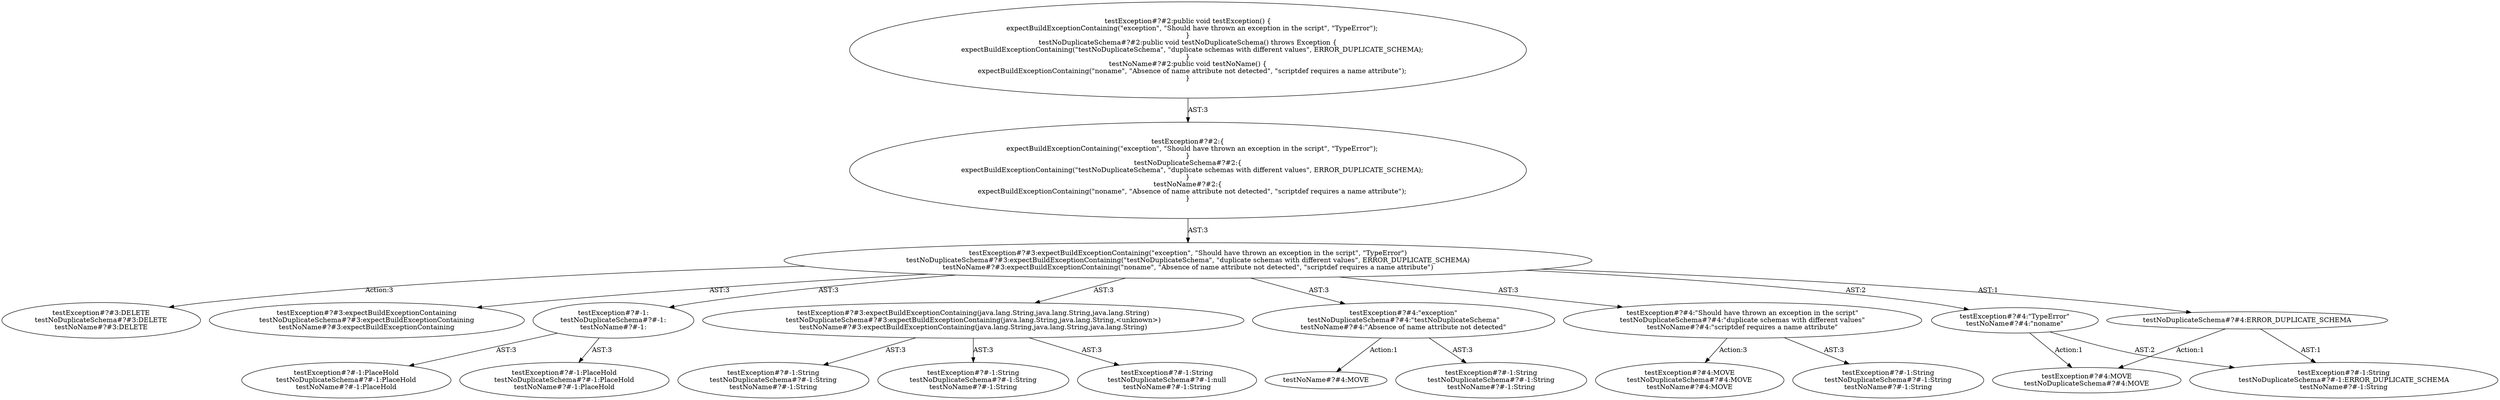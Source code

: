 digraph "Pattern" {
0 [label="testException#?#3:DELETE
testNoDuplicateSchema#?#3:DELETE
testNoName#?#3:DELETE" shape=ellipse]
1 [label="testException#?#3:expectBuildExceptionContaining(\"exception\", \"Should have thrown an exception in the script\", \"TypeError\")
testNoDuplicateSchema#?#3:expectBuildExceptionContaining(\"testNoDuplicateSchema\", \"duplicate schemas with different values\", ERROR_DUPLICATE_SCHEMA)
testNoName#?#3:expectBuildExceptionContaining(\"noname\", \"Absence of name attribute not detected\", \"scriptdef requires a name attribute\")" shape=ellipse]
2 [label="testException#?#2:\{
    expectBuildExceptionContaining(\"exception\", \"Should have thrown an exception in the script\", \"TypeError\");
\}
testNoDuplicateSchema#?#2:\{
    expectBuildExceptionContaining(\"testNoDuplicateSchema\", \"duplicate schemas with different values\", ERROR_DUPLICATE_SCHEMA);
\}
testNoName#?#2:\{
    expectBuildExceptionContaining(\"noname\", \"Absence of name attribute not detected\", \"scriptdef requires a name attribute\");
\}" shape=ellipse]
3 [label="testException#?#2:public void testException() \{
    expectBuildExceptionContaining(\"exception\", \"Should have thrown an exception in the script\", \"TypeError\");
\}
testNoDuplicateSchema#?#2:public void testNoDuplicateSchema() throws Exception \{
    expectBuildExceptionContaining(\"testNoDuplicateSchema\", \"duplicate schemas with different values\", ERROR_DUPLICATE_SCHEMA);
\}
testNoName#?#2:public void testNoName() \{
    expectBuildExceptionContaining(\"noname\", \"Absence of name attribute not detected\", \"scriptdef requires a name attribute\");
\}" shape=ellipse]
4 [label="testException#?#3:expectBuildExceptionContaining
testNoDuplicateSchema#?#3:expectBuildExceptionContaining
testNoName#?#3:expectBuildExceptionContaining" shape=ellipse]
5 [label="testException#?#-1:
testNoDuplicateSchema#?#-1:
testNoName#?#-1:" shape=ellipse]
6 [label="testException#?#-1:PlaceHold
testNoDuplicateSchema#?#-1:PlaceHold
testNoName#?#-1:PlaceHold" shape=ellipse]
7 [label="testException#?#-1:PlaceHold
testNoDuplicateSchema#?#-1:PlaceHold
testNoName#?#-1:PlaceHold" shape=ellipse]
8 [label="testException#?#3:expectBuildExceptionContaining(java.lang.String,java.lang.String,java.lang.String)
testNoDuplicateSchema#?#3:expectBuildExceptionContaining(java.lang.String,java.lang.String,<unknown>)
testNoName#?#3:expectBuildExceptionContaining(java.lang.String,java.lang.String,java.lang.String)" shape=ellipse]
9 [label="testException#?#-1:String
testNoDuplicateSchema#?#-1:String
testNoName#?#-1:String" shape=ellipse]
10 [label="testException#?#-1:String
testNoDuplicateSchema#?#-1:String
testNoName#?#-1:String" shape=ellipse]
11 [label="testException#?#-1:String
testNoDuplicateSchema#?#-1:null
testNoName#?#-1:String" shape=ellipse]
12 [label="testException#?#4:\"exception\"
testNoDuplicateSchema#?#4:\"testNoDuplicateSchema\"
testNoName#?#4:\"Absence of name attribute not detected\"" shape=ellipse]
13 [label="testException#?#-1:String
testNoDuplicateSchema#?#-1:String
testNoName#?#-1:String" shape=ellipse]
14 [label="testException#?#4:\"Should have thrown an exception in the script\"
testNoDuplicateSchema#?#4:\"duplicate schemas with different values\"
testNoName#?#4:\"scriptdef requires a name attribute\"" shape=ellipse]
15 [label="testException#?#-1:String
testNoDuplicateSchema#?#-1:String
testNoName#?#-1:String" shape=ellipse]
16 [label="testException#?#4:MOVE
testNoDuplicateSchema#?#4:MOVE
testNoName#?#4:MOVE" shape=ellipse]
17 [label="testException#?#4:\"TypeError\"
testNoName#?#4:\"noname\"" shape=ellipse]
18 [label="testException#?#-1:String
testNoDuplicateSchema#?#-1:ERROR_DUPLICATE_SCHEMA
testNoName#?#-1:String" shape=ellipse]
19 [label="testException#?#4:MOVE
testNoDuplicateSchema#?#4:MOVE" shape=ellipse]
20 [label="testNoDuplicateSchema#?#4:ERROR_DUPLICATE_SCHEMA" shape=ellipse]
21 [label="testNoName#?#4:MOVE" shape=ellipse]
1 -> 0 [label="Action:3"];
1 -> 4 [label="AST:3"];
1 -> 5 [label="AST:3"];
1 -> 8 [label="AST:3"];
1 -> 12 [label="AST:3"];
1 -> 14 [label="AST:3"];
1 -> 17 [label="AST:2"];
1 -> 20 [label="AST:1"];
2 -> 1 [label="AST:3"];
3 -> 2 [label="AST:3"];
5 -> 6 [label="AST:3"];
5 -> 7 [label="AST:3"];
8 -> 9 [label="AST:3"];
8 -> 10 [label="AST:3"];
8 -> 11 [label="AST:3"];
12 -> 13 [label="AST:3"];
12 -> 21 [label="Action:1"];
14 -> 15 [label="AST:3"];
14 -> 16 [label="Action:3"];
17 -> 18 [label="AST:2"];
17 -> 19 [label="Action:1"];
20 -> 18 [label="AST:1"];
20 -> 19 [label="Action:1"];
}